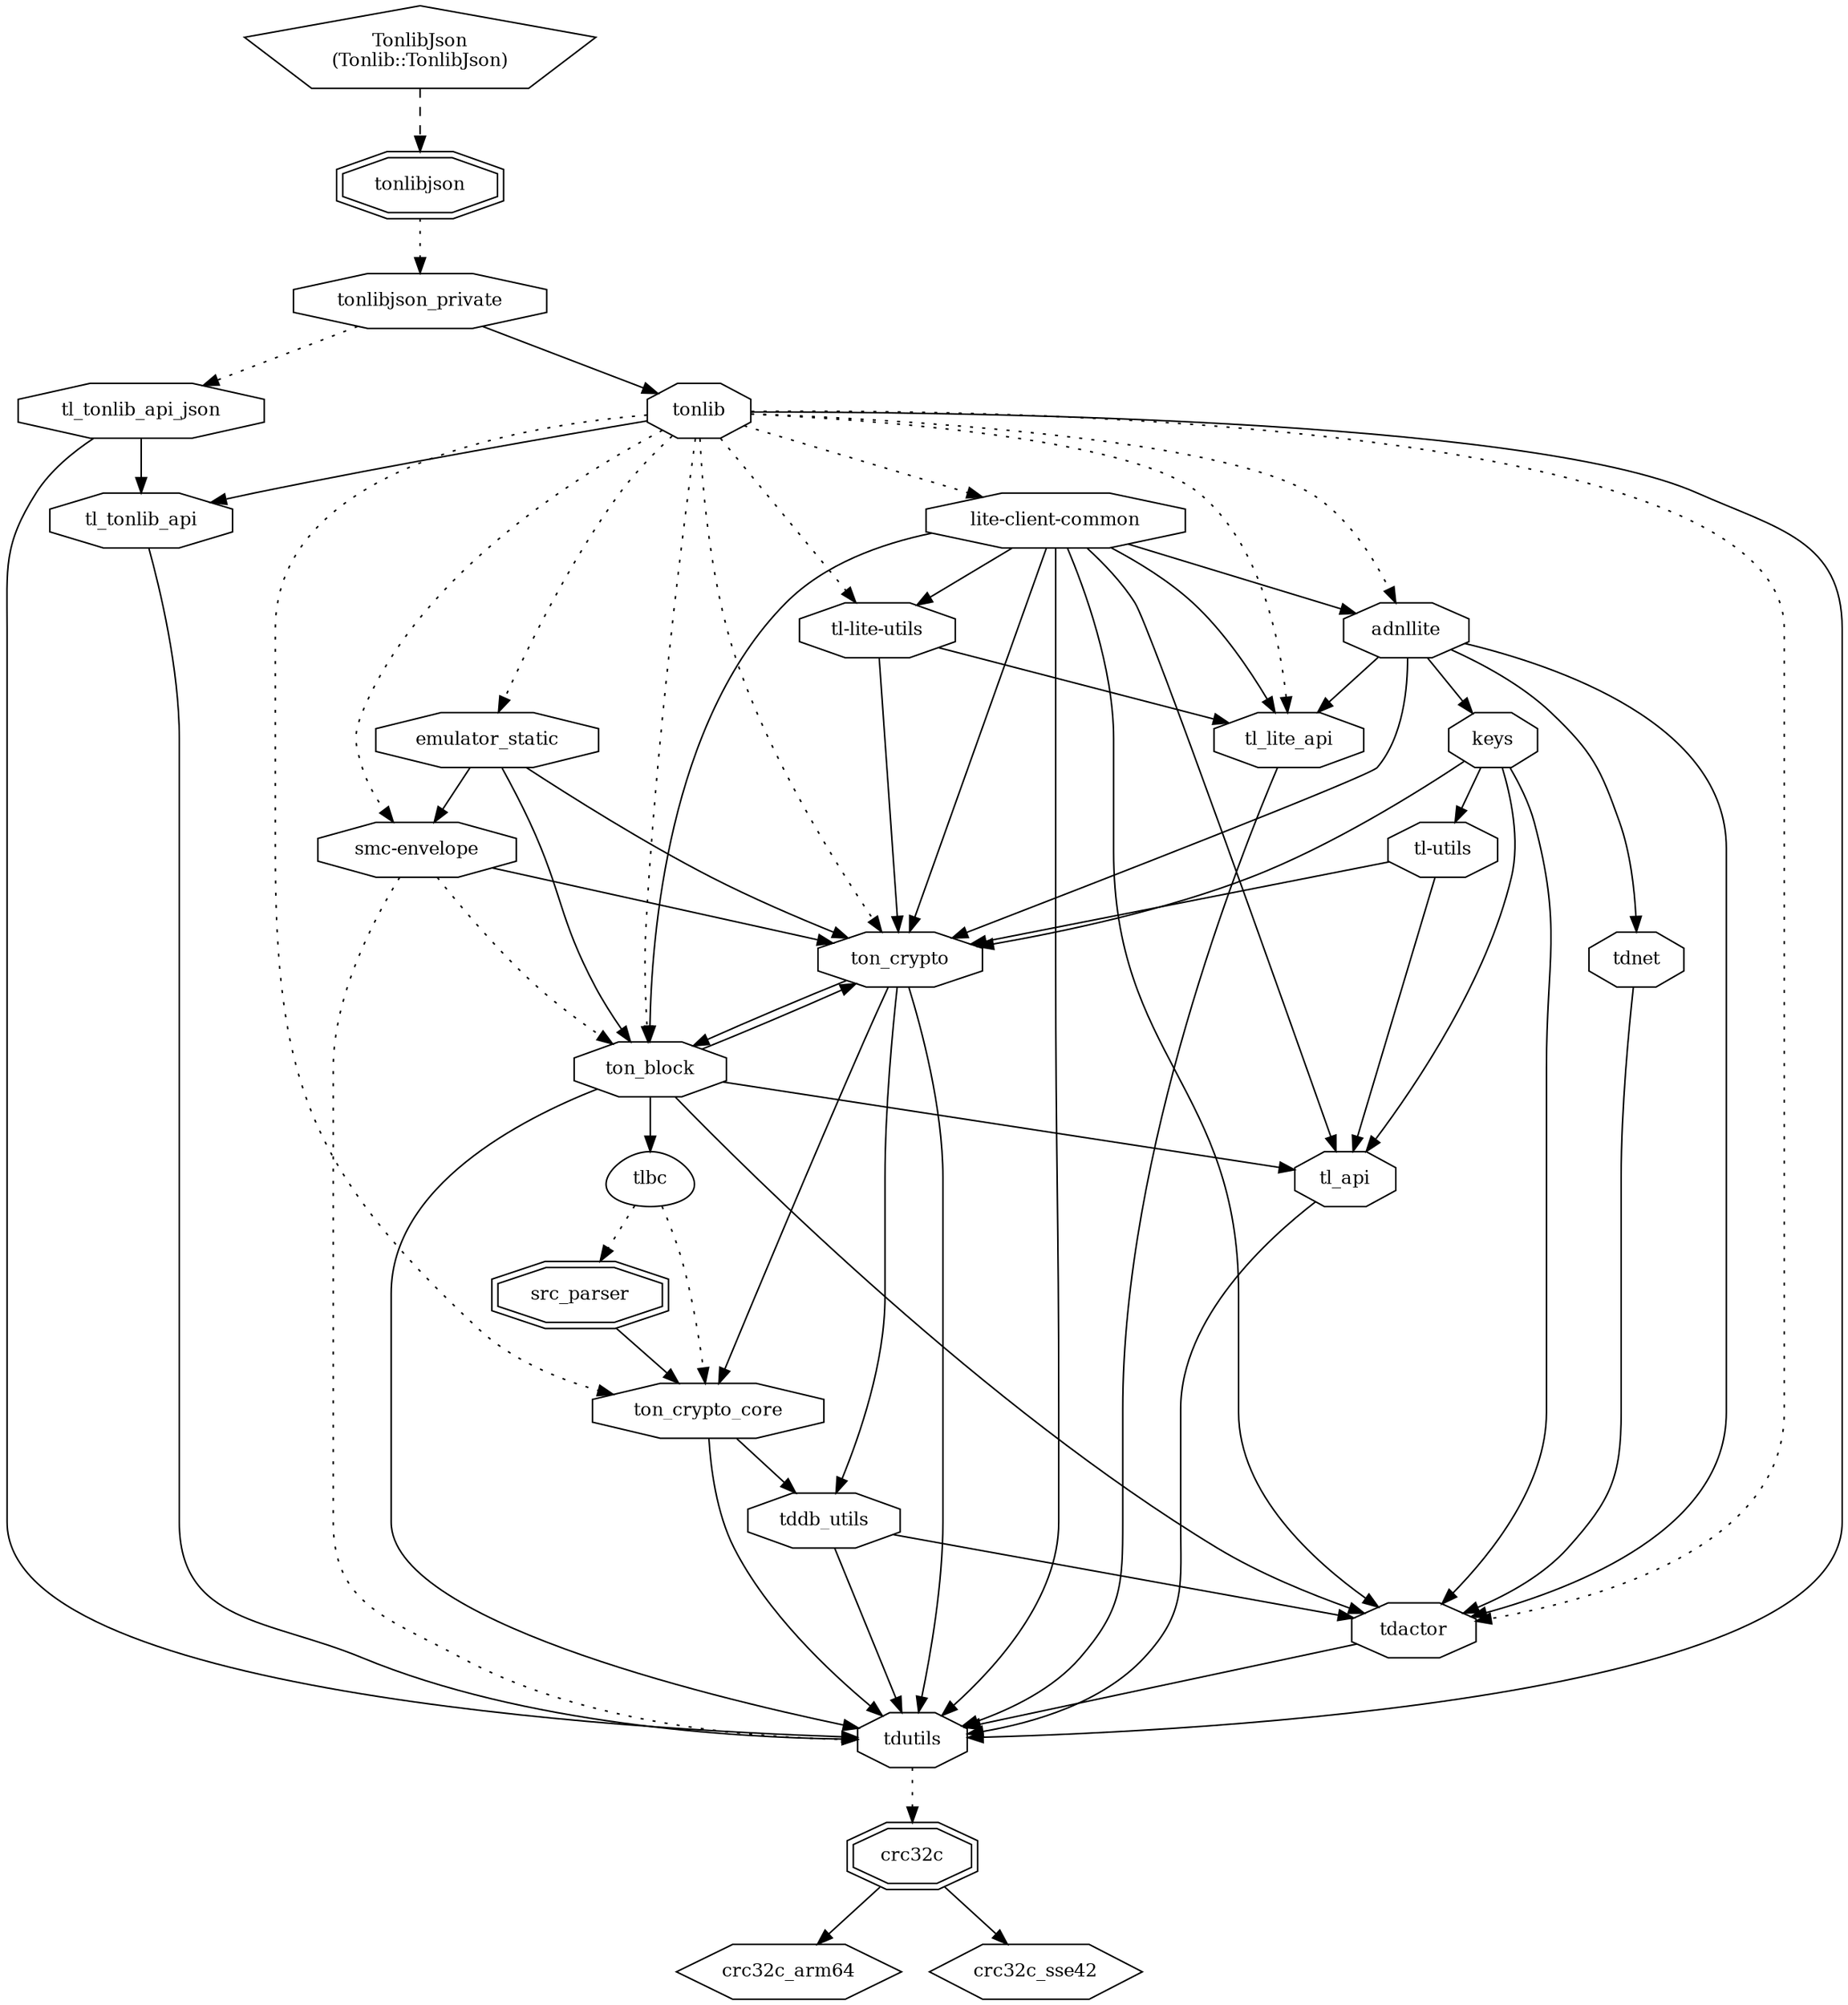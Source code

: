 digraph "TonlibJson" {
node [
  fontsize = "12"
];
    "node33" [ label = "TonlibJson\n(Tonlib::TonlibJson)", shape = pentagon ];
    "node34" [ label = "tonlibjson", shape = doubleoctagon ];
    "node33" -> "node34" [ style = dashed ] // TonlibJson -> tonlibjson
    "node35" [ label = "tonlibjson_private", shape = octagon ];
    "node34" -> "node35" [ style = dotted ] // tonlibjson -> tonlibjson_private
    "node36" [ label = "tl_tonlib_api_json", shape = octagon ];
    "node35" -> "node36" [ style = dotted ] // tonlibjson_private -> tl_tonlib_api_json
    "node5" [ label = "tdutils", shape = octagon ];
    "node36" -> "node5"  // tl_tonlib_api_json -> tdutils
    "node6" [ label = "crc32c", shape = doubleoctagon ];
    "node5" -> "node6" [ style = dotted ] // tdutils -> crc32c
    "node7" [ label = "crc32c_arm64", shape = hexagon ];
    "node6" -> "node7"  // crc32c -> crc32c_arm64
    "node8" [ label = "crc32c_sse42", shape = hexagon ];
    "node6" -> "node8"  // crc32c -> crc32c_sse42
    "node32" [ label = "tl_tonlib_api", shape = octagon ];
    "node36" -> "node32"  // tl_tonlib_api_json -> tl_tonlib_api
    "node5" [ label = "tdutils", shape = octagon ];
    "node32" -> "node5"  // tl_tonlib_api -> tdutils
    "node1" [ label = "tonlib", shape = octagon ];
    "node35" -> "node1"  // tonlibjson_private -> tonlib
    "node2" [ label = "adnllite", shape = octagon ];
    "node1" -> "node2" [ style = dotted ] // tonlib -> adnllite
    "node3" [ label = "keys", shape = octagon ];
    "node2" -> "node3"  // adnllite -> keys
    "node4" [ label = "tdactor", shape = octagon ];
    "node3" -> "node4"  // keys -> tdactor
    "node5" [ label = "tdutils", shape = octagon ];
    "node4" -> "node5"  // tdactor -> tdutils
    "node9" [ label = "tl-utils", shape = octagon ];
    "node3" -> "node9"  // keys -> tl-utils
    "node10" [ label = "tl_api", shape = octagon ];
    "node9" -> "node10"  // tl-utils -> tl_api
    "node5" [ label = "tdutils", shape = octagon ];
    "node10" -> "node5"  // tl_api -> tdutils
    "node13" [ label = "ton_crypto", shape = octagon ];
    "node9" -> "node13"  // tl-utils -> ton_crypto
    "node14" [ label = "tddb_utils", shape = octagon ];
    "node13" -> "node14"  // ton_crypto -> tddb_utils
    "node4" [ label = "tdactor", shape = octagon ];
    "node14" -> "node4"  // tddb_utils -> tdactor
    "node5" [ label = "tdutils", shape = octagon ];
    "node14" -> "node5"  // tddb_utils -> tdutils
    "node5" [ label = "tdutils", shape = octagon ];
    "node13" -> "node5"  // ton_crypto -> tdutils
    "node15" [ label = "ton_block", shape = octagon ];
    "node13" -> "node15"  // ton_crypto -> ton_block
    "node4" [ label = "tdactor", shape = octagon ];
    "node15" -> "node4"  // ton_block -> tdactor
    "node5" [ label = "tdutils", shape = octagon ];
    "node15" -> "node5"  // ton_block -> tdutils
    "node10" [ label = "tl_api", shape = octagon ];
    "node15" -> "node10"  // ton_block -> tl_api
    "node16" [ label = "tlbc", shape = egg ];
    "node15" -> "node16"  // ton_block -> tlbc
    "node17" [ label = "src_parser", shape = doubleoctagon ];
    "node16" -> "node17" [ style = dotted ] // tlbc -> src_parser
    "node18" [ label = "ton_crypto_core", shape = octagon ];
    "node17" -> "node18"  // src_parser -> ton_crypto_core
    "node14" [ label = "tddb_utils", shape = octagon ];
    "node18" -> "node14"  // ton_crypto_core -> tddb_utils
    "node5" [ label = "tdutils", shape = octagon ];
    "node18" -> "node5"  // ton_crypto_core -> tdutils
    "node18" [ label = "ton_crypto_core", shape = octagon ];
    "node16" -> "node18" [ style = dotted ] // tlbc -> ton_crypto_core
    "node13" [ label = "ton_crypto", shape = octagon ];
    "node15" -> "node13"  // ton_block -> ton_crypto
    "node18" [ label = "ton_crypto_core", shape = octagon ];
    "node13" -> "node18"  // ton_crypto -> ton_crypto_core
    "node10" [ label = "tl_api", shape = octagon ];
    "node3" -> "node10"  // keys -> tl_api
    "node13" [ label = "ton_crypto", shape = octagon ];
    "node3" -> "node13"  // keys -> ton_crypto
    "node4" [ label = "tdactor", shape = octagon ];
    "node2" -> "node4"  // adnllite -> tdactor
    "node19" [ label = "tdnet", shape = octagon ];
    "node2" -> "node19"  // adnllite -> tdnet
    "node4" [ label = "tdactor", shape = octagon ];
    "node19" -> "node4"  // tdnet -> tdactor
    "node20" [ label = "tl_lite_api", shape = octagon ];
    "node2" -> "node20"  // adnllite -> tl_lite_api
    "node5" [ label = "tdutils", shape = octagon ];
    "node20" -> "node5"  // tl_lite_api -> tdutils
    "node13" [ label = "ton_crypto", shape = octagon ];
    "node2" -> "node13"  // adnllite -> ton_crypto
    "node21" [ label = "emulator_static", shape = octagon ];
    "node1" -> "node21" [ style = dotted ] // tonlib -> emulator_static
    "node22" [ label = "smc-envelope", shape = octagon ];
    "node21" -> "node22"  // emulator_static -> smc-envelope
    "node5" [ label = "tdutils", shape = octagon ];
    "node22" -> "node5" [ style = dotted ] // smc-envelope -> tdutils
    "node15" [ label = "ton_block", shape = octagon ];
    "node22" -> "node15" [ style = dotted ] // smc-envelope -> ton_block
    "node13" [ label = "ton_crypto", shape = octagon ];
    "node22" -> "node13"  // smc-envelope -> ton_crypto
    "node15" [ label = "ton_block", shape = octagon ];
    "node21" -> "node15"  // emulator_static -> ton_block
    "node13" [ label = "ton_crypto", shape = octagon ];
    "node21" -> "node13"  // emulator_static -> ton_crypto
    "node30" [ label = "lite-client-common", shape = octagon ];
    "node1" -> "node30" [ style = dotted ] // tonlib -> lite-client-common
    "node2" [ label = "adnllite", shape = octagon ];
    "node30" -> "node2"  // lite-client-common -> adnllite
    "node4" [ label = "tdactor", shape = octagon ];
    "node30" -> "node4"  // lite-client-common -> tdactor
    "node5" [ label = "tdutils", shape = octagon ];
    "node30" -> "node5"  // lite-client-common -> tdutils
    "node31" [ label = "tl-lite-utils", shape = octagon ];
    "node30" -> "node31"  // lite-client-common -> tl-lite-utils
    "node20" [ label = "tl_lite_api", shape = octagon ];
    "node31" -> "node20"  // tl-lite-utils -> tl_lite_api
    "node13" [ label = "ton_crypto", shape = octagon ];
    "node31" -> "node13"  // tl-lite-utils -> ton_crypto
    "node10" [ label = "tl_api", shape = octagon ];
    "node30" -> "node10"  // lite-client-common -> tl_api
    "node20" [ label = "tl_lite_api", shape = octagon ];
    "node30" -> "node20"  // lite-client-common -> tl_lite_api
    "node15" [ label = "ton_block", shape = octagon ];
    "node30" -> "node15"  // lite-client-common -> ton_block
    "node13" [ label = "ton_crypto", shape = octagon ];
    "node30" -> "node13"  // lite-client-common -> ton_crypto
    "node22" [ label = "smc-envelope", shape = octagon ];
    "node1" -> "node22" [ style = dotted ] // tonlib -> smc-envelope
    "node4" [ label = "tdactor", shape = octagon ];
    "node1" -> "node4" [ style = dotted ] // tonlib -> tdactor
    "node5" [ label = "tdutils", shape = octagon ];
    "node1" -> "node5"  // tonlib -> tdutils
    "node31" [ label = "tl-lite-utils", shape = octagon ];
    "node1" -> "node31" [ style = dotted ] // tonlib -> tl-lite-utils
    "node20" [ label = "tl_lite_api", shape = octagon ];
    "node1" -> "node20" [ style = dotted ] // tonlib -> tl_lite_api
    "node32" [ label = "tl_tonlib_api", shape = octagon ];
    "node1" -> "node32"  // tonlib -> tl_tonlib_api
    "node15" [ label = "ton_block", shape = octagon ];
    "node1" -> "node15" [ style = dotted ] // tonlib -> ton_block
    "node13" [ label = "ton_crypto", shape = octagon ];
    "node1" -> "node13" [ style = dotted ] // tonlib -> ton_crypto
    "node18" [ label = "ton_crypto_core", shape = octagon ];
    "node1" -> "node18" [ style = dotted ] // tonlib -> ton_crypto_core
}
